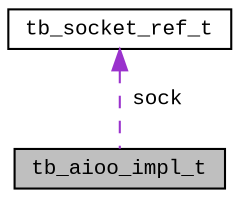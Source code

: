 digraph "tb_aioo_impl_t"
{
  edge [fontname="CourierNew",fontsize="10",labelfontname="CourierNew",labelfontsize="10"];
  node [fontname="CourierNew",fontsize="10",shape=record];
  Node1 [label="tb_aioo_impl_t",height=0.2,width=0.4,color="black", fillcolor="grey75", style="filled" fontcolor="black"];
  Node2 -> Node1 [dir="back",color="darkorchid3",fontsize="10",style="dashed",label=" sock" ];
  Node2 [label="tb_socket_ref_t",height=0.2,width=0.4,color="black", fillcolor="white", style="filled",URL="$de/d14/structtb__socket__ref__t.html",tooltip="the socket ref type "];
}
